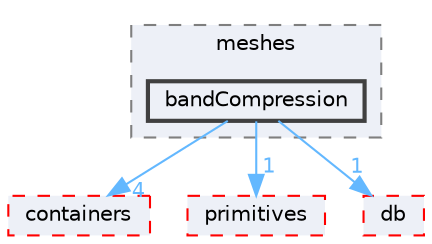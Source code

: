 digraph "src/OpenFOAM/meshes/bandCompression"
{
 // LATEX_PDF_SIZE
  bgcolor="transparent";
  edge [fontname=Helvetica,fontsize=10,labelfontname=Helvetica,labelfontsize=10];
  node [fontname=Helvetica,fontsize=10,shape=box,height=0.2,width=0.4];
  compound=true
  subgraph clusterdir_aa2423979fb45fc41c393a5db370ab21 {
    graph [ bgcolor="#edf0f7", pencolor="grey50", label="meshes", fontname=Helvetica,fontsize=10 style="filled,dashed", URL="dir_aa2423979fb45fc41c393a5db370ab21.html",tooltip=""]
  dir_6cbbb88865395e786d7352e527ca2978 [label="bandCompression", fillcolor="#edf0f7", color="grey25", style="filled,bold", URL="dir_6cbbb88865395e786d7352e527ca2978.html",tooltip=""];
  }
  dir_19d0872053bde092be81d7fe3f56cbf7 [label="containers", fillcolor="#edf0f7", color="red", style="filled,dashed", URL="dir_19d0872053bde092be81d7fe3f56cbf7.html",tooltip=""];
  dir_3e50f45338116b169052b428016851aa [label="primitives", fillcolor="#edf0f7", color="red", style="filled,dashed", URL="dir_3e50f45338116b169052b428016851aa.html",tooltip=""];
  dir_63c634f7a7cfd679ac26c67fb30fc32f [label="db", fillcolor="#edf0f7", color="red", style="filled,dashed", URL="dir_63c634f7a7cfd679ac26c67fb30fc32f.html",tooltip=""];
  dir_6cbbb88865395e786d7352e527ca2978->dir_19d0872053bde092be81d7fe3f56cbf7 [headlabel="4", labeldistance=1.5 headhref="dir_000185_000669.html" href="dir_000185_000669.html" color="steelblue1" fontcolor="steelblue1"];
  dir_6cbbb88865395e786d7352e527ca2978->dir_3e50f45338116b169052b428016851aa [headlabel="1", labeldistance=1.5 headhref="dir_000185_003069.html" href="dir_000185_003069.html" color="steelblue1" fontcolor="steelblue1"];
  dir_6cbbb88865395e786d7352e527ca2978->dir_63c634f7a7cfd679ac26c67fb30fc32f [headlabel="1", labeldistance=1.5 headhref="dir_000185_000817.html" href="dir_000185_000817.html" color="steelblue1" fontcolor="steelblue1"];
}
